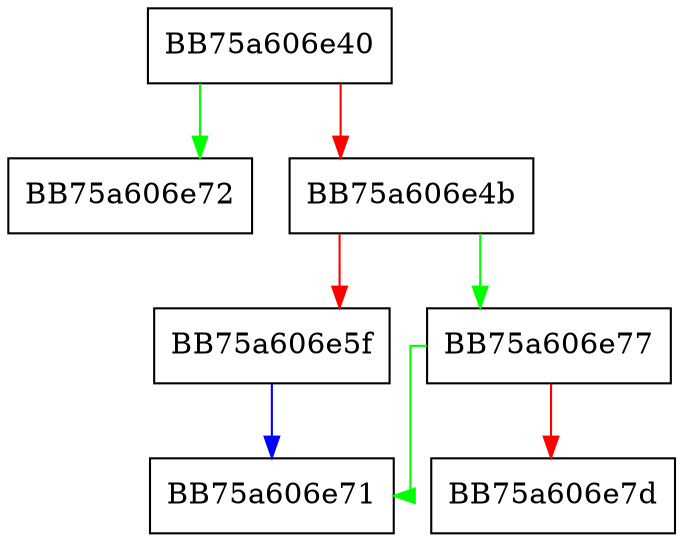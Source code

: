 digraph scale_DT_timeout_1k {
  node [shape="box"];
  graph [splines=ortho];
  BB75a606e40 -> BB75a606e72 [color="green"];
  BB75a606e40 -> BB75a606e4b [color="red"];
  BB75a606e4b -> BB75a606e77 [color="green"];
  BB75a606e4b -> BB75a606e5f [color="red"];
  BB75a606e5f -> BB75a606e71 [color="blue"];
  BB75a606e77 -> BB75a606e71 [color="green"];
  BB75a606e77 -> BB75a606e7d [color="red"];
}